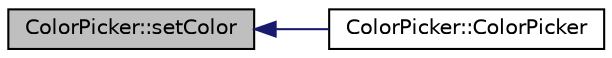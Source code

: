 digraph "ColorPicker::setColor"
{
 // INTERACTIVE_SVG=YES
  edge [fontname="Helvetica",fontsize="10",labelfontname="Helvetica",labelfontsize="10"];
  node [fontname="Helvetica",fontsize="10",shape=record];
  rankdir="LR";
  Node1 [label="ColorPicker::setColor",height=0.2,width=0.4,color="black", fillcolor="grey75", style="filled", fontcolor="black"];
  Node1 -> Node2 [dir="back",color="midnightblue",fontsize="10",style="solid",fontname="Helvetica"];
  Node2 [label="ColorPicker::ColorPicker",height=0.2,width=0.4,color="black", fillcolor="white", style="filled",URL="$dd/d48/class_color_picker.html#a42a95c3d82cee90a8fcd8fabc9c19869"];
}
